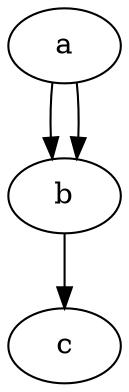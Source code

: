 digraph G {
    "a" [type=C, alive=n];
    "b" [type=C, alive=n];
    "c" [type=C, alive=n];
    "a" -> "b";
    "b" -> "c";
    "a" -> "b" [weakref=y, callback=y, clear_callback=y];
}
